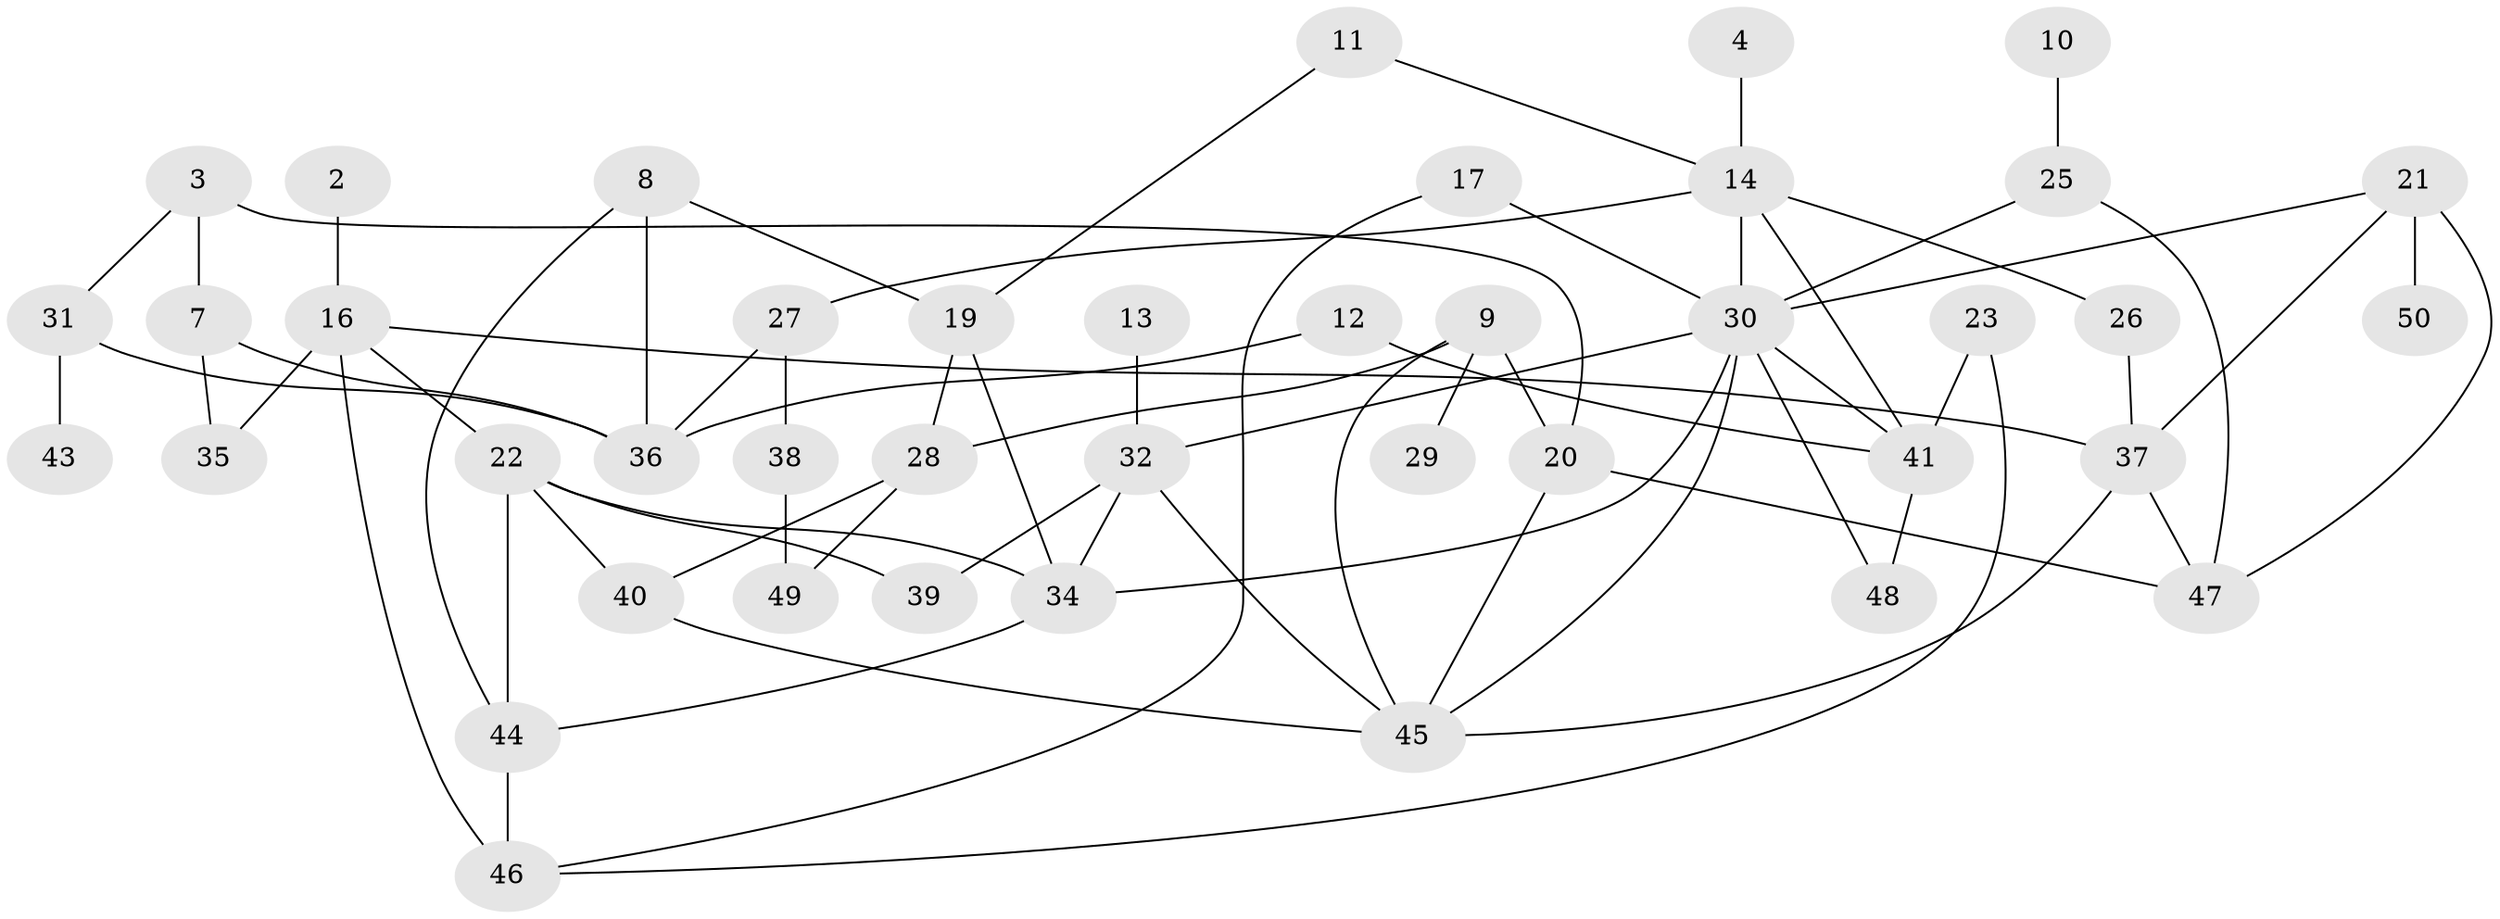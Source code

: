 // original degree distribution, {2: 0.32, 3: 0.26, 0: 0.07, 1: 0.13, 4: 0.12, 5: 0.08, 7: 0.01, 6: 0.01}
// Generated by graph-tools (version 1.1) at 2025/00/03/09/25 03:00:44]
// undirected, 42 vertices, 68 edges
graph export_dot {
graph [start="1"]
  node [color=gray90,style=filled];
  2;
  3;
  4;
  7;
  8;
  9;
  10;
  11;
  12;
  13;
  14;
  16;
  17;
  19;
  20;
  21;
  22;
  23;
  25;
  26;
  27;
  28;
  29;
  30;
  31;
  32;
  34;
  35;
  36;
  37;
  38;
  39;
  40;
  41;
  43;
  44;
  45;
  46;
  47;
  48;
  49;
  50;
  2 -- 16 [weight=1.0];
  3 -- 7 [weight=1.0];
  3 -- 20 [weight=1.0];
  3 -- 31 [weight=1.0];
  4 -- 14 [weight=1.0];
  7 -- 35 [weight=1.0];
  7 -- 36 [weight=1.0];
  8 -- 19 [weight=1.0];
  8 -- 36 [weight=1.0];
  8 -- 44 [weight=1.0];
  9 -- 20 [weight=2.0];
  9 -- 28 [weight=1.0];
  9 -- 29 [weight=1.0];
  9 -- 45 [weight=1.0];
  10 -- 25 [weight=1.0];
  11 -- 14 [weight=1.0];
  11 -- 19 [weight=1.0];
  12 -- 36 [weight=1.0];
  12 -- 41 [weight=2.0];
  13 -- 32 [weight=1.0];
  14 -- 26 [weight=1.0];
  14 -- 27 [weight=1.0];
  14 -- 30 [weight=1.0];
  14 -- 41 [weight=1.0];
  16 -- 22 [weight=1.0];
  16 -- 35 [weight=1.0];
  16 -- 37 [weight=1.0];
  16 -- 46 [weight=2.0];
  17 -- 30 [weight=1.0];
  17 -- 46 [weight=1.0];
  19 -- 28 [weight=1.0];
  19 -- 34 [weight=1.0];
  20 -- 45 [weight=1.0];
  20 -- 47 [weight=2.0];
  21 -- 30 [weight=1.0];
  21 -- 37 [weight=1.0];
  21 -- 47 [weight=1.0];
  21 -- 50 [weight=2.0];
  22 -- 34 [weight=2.0];
  22 -- 39 [weight=1.0];
  22 -- 40 [weight=2.0];
  22 -- 44 [weight=2.0];
  23 -- 41 [weight=1.0];
  23 -- 46 [weight=1.0];
  25 -- 30 [weight=1.0];
  25 -- 47 [weight=1.0];
  26 -- 37 [weight=1.0];
  27 -- 36 [weight=1.0];
  27 -- 38 [weight=1.0];
  28 -- 40 [weight=1.0];
  28 -- 49 [weight=1.0];
  30 -- 32 [weight=1.0];
  30 -- 34 [weight=2.0];
  30 -- 41 [weight=1.0];
  30 -- 45 [weight=1.0];
  30 -- 48 [weight=1.0];
  31 -- 36 [weight=1.0];
  31 -- 43 [weight=1.0];
  32 -- 34 [weight=1.0];
  32 -- 39 [weight=1.0];
  32 -- 45 [weight=1.0];
  34 -- 44 [weight=1.0];
  37 -- 45 [weight=1.0];
  37 -- 47 [weight=1.0];
  38 -- 49 [weight=1.0];
  40 -- 45 [weight=1.0];
  41 -- 48 [weight=1.0];
  44 -- 46 [weight=2.0];
}
